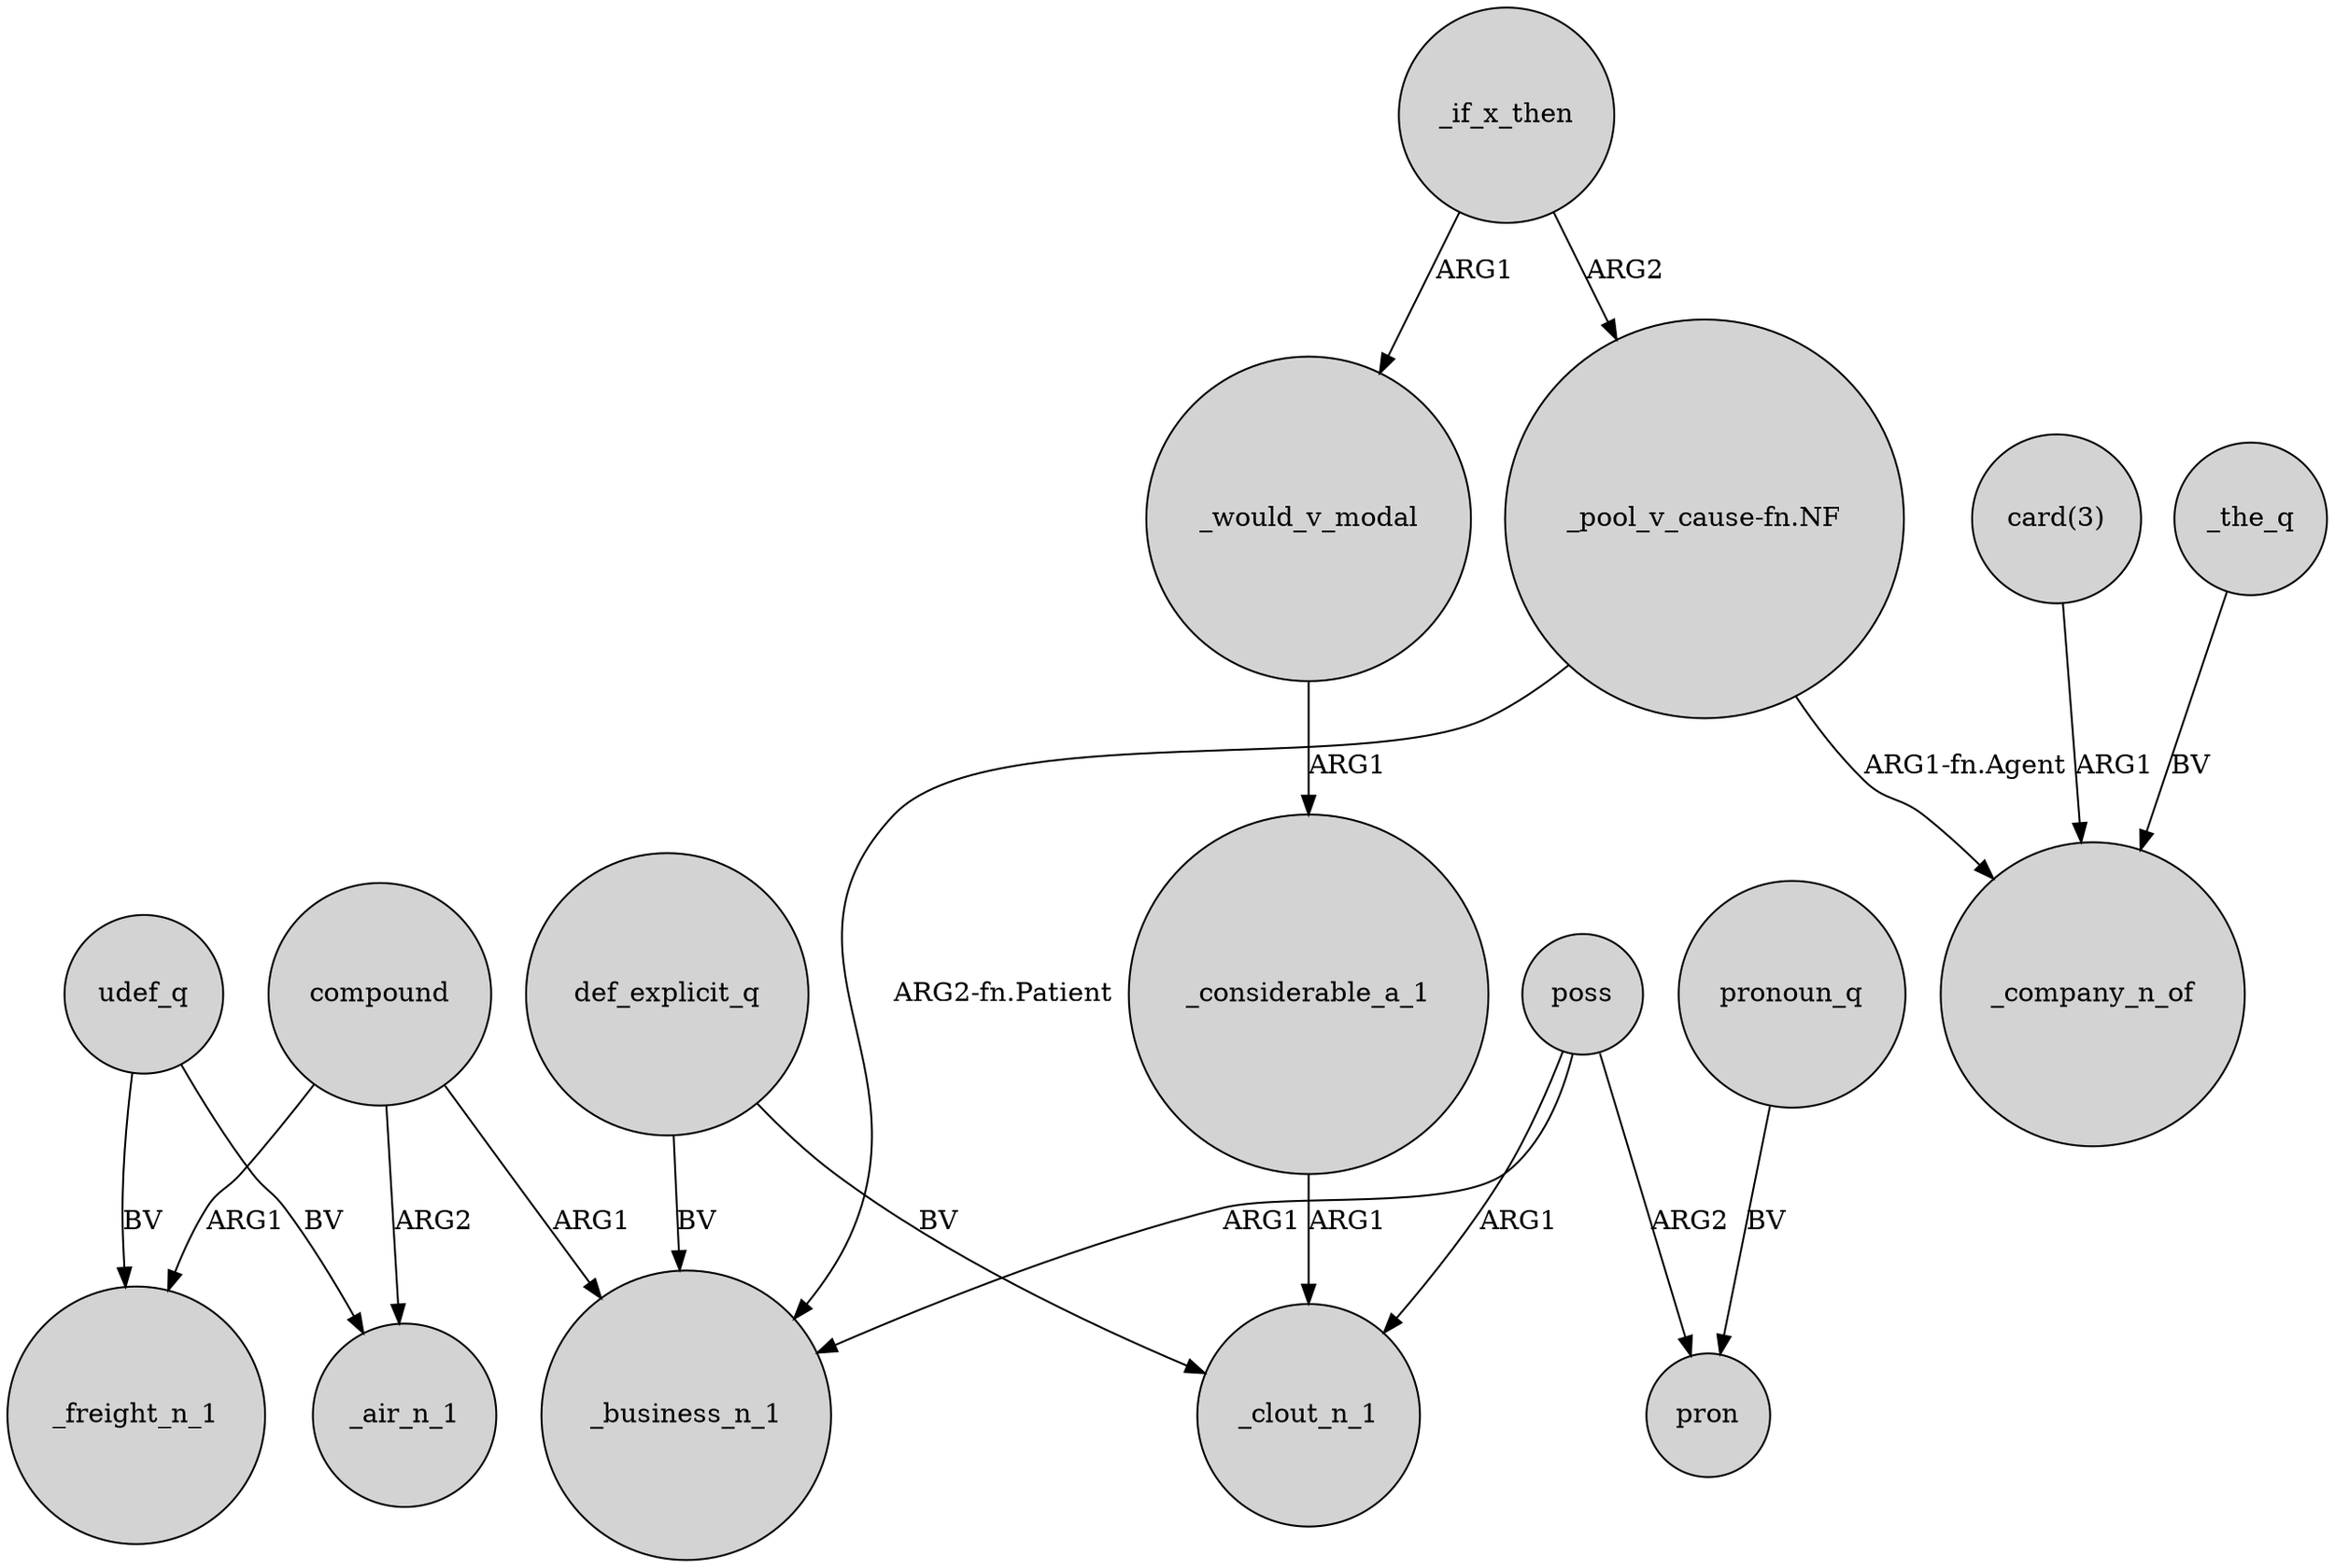 digraph {
	node [shape=circle style=filled]
	udef_q -> _air_n_1 [label=BV]
	compound -> _freight_n_1 [label=ARG1]
	poss -> pron [label=ARG2]
	_would_v_modal -> _considerable_a_1 [label=ARG1]
	poss -> _business_n_1 [label=ARG1]
	_if_x_then -> "_pool_v_cause-fn.NF" [label=ARG2]
	_the_q -> _company_n_of [label=BV]
	_considerable_a_1 -> _clout_n_1 [label=ARG1]
	"_pool_v_cause-fn.NF" -> _business_n_1 [label="ARG2-fn.Patient"]
	def_explicit_q -> _clout_n_1 [label=BV]
	pronoun_q -> pron [label=BV]
	udef_q -> _freight_n_1 [label=BV]
	compound -> _business_n_1 [label=ARG1]
	compound -> _air_n_1 [label=ARG2]
	_if_x_then -> _would_v_modal [label=ARG1]
	poss -> _clout_n_1 [label=ARG1]
	"_pool_v_cause-fn.NF" -> _company_n_of [label="ARG1-fn.Agent"]
	"card(3)" -> _company_n_of [label=ARG1]
	def_explicit_q -> _business_n_1 [label=BV]
}
